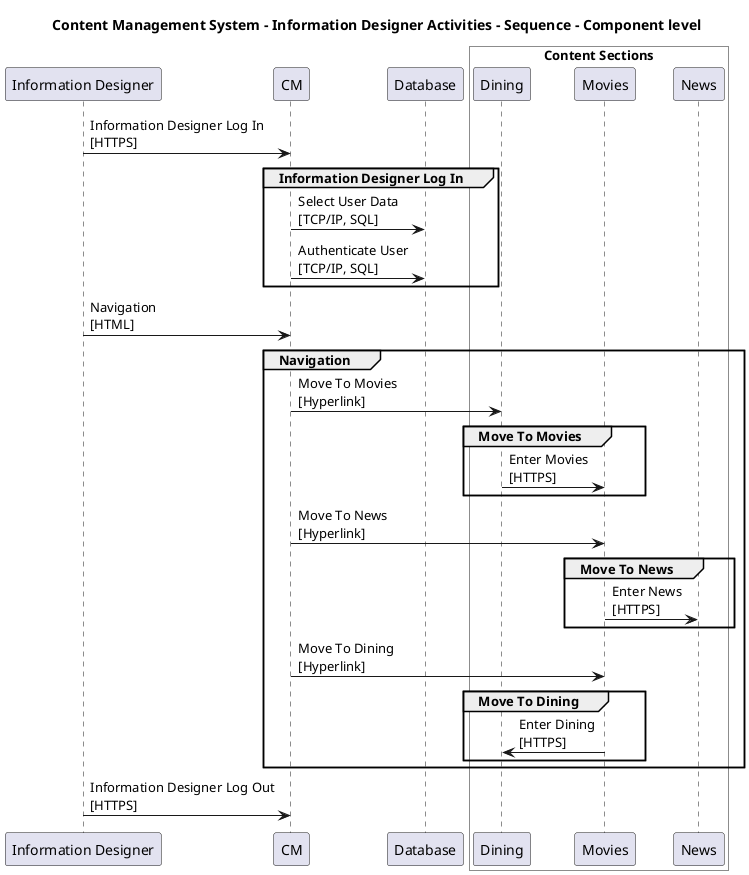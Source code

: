 @startuml

title Content Management System - Information Designer Activities - Sequence - Component level

participant "Information Designer" as ContentManagementSystem.Actors.InformationDesigner
participant "CM" as ContentManagementSystem.SoftwareSystems.CM
participant "Database" as ContentManagementSystem.SoftwareSystems.Database

box "Admin" #White
    
box "Content Sections" #White
    participant "Dining" as ContentManagementSystem.SoftwareSystems.Admin.Containers.ContentSections.Components.Dining
    participant "Movies" as ContentManagementSystem.SoftwareSystems.Admin.Containers.ContentSections.Components.Movies
    participant "News" as ContentManagementSystem.SoftwareSystems.Admin.Containers.ContentSections.Components.News
end box

end box


ContentManagementSystem.Actors.InformationDesigner -> ContentManagementSystem.SoftwareSystems.CM : Information Designer Log In\n[HTTPS]
group Information Designer Log In
ContentManagementSystem.SoftwareSystems.CM -> ContentManagementSystem.SoftwareSystems.Database : Select User Data\n[TCP/IP, SQL]
ContentManagementSystem.SoftwareSystems.CM -> ContentManagementSystem.SoftwareSystems.Database : Authenticate User\n[TCP/IP, SQL]
end
ContentManagementSystem.Actors.InformationDesigner -> ContentManagementSystem.SoftwareSystems.CM : Navigation\n[HTML]
group Navigation
ContentManagementSystem.SoftwareSystems.CM -> ContentManagementSystem.SoftwareSystems.Admin.Containers.ContentSections.Components.Dining : Move To Movies\n[Hyperlink]
group Move To Movies
ContentManagementSystem.SoftwareSystems.Admin.Containers.ContentSections.Components.Dining -> ContentManagementSystem.SoftwareSystems.Admin.Containers.ContentSections.Components.Movies : Enter Movies\n[HTTPS]
end
ContentManagementSystem.SoftwareSystems.CM -> ContentManagementSystem.SoftwareSystems.Admin.Containers.ContentSections.Components.Movies : Move To News\n[Hyperlink]
group Move To News
ContentManagementSystem.SoftwareSystems.Admin.Containers.ContentSections.Components.Movies -> ContentManagementSystem.SoftwareSystems.Admin.Containers.ContentSections.Components.News : Enter News\n[HTTPS]
end
ContentManagementSystem.SoftwareSystems.CM -> ContentManagementSystem.SoftwareSystems.Admin.Containers.ContentSections.Components.Movies : Move To Dining\n[Hyperlink]
group Move To Dining
ContentManagementSystem.SoftwareSystems.Admin.Containers.ContentSections.Components.Movies -> ContentManagementSystem.SoftwareSystems.Admin.Containers.ContentSections.Components.Dining : Enter Dining\n[HTTPS]
end
end
ContentManagementSystem.Actors.InformationDesigner -> ContentManagementSystem.SoftwareSystems.CM : Information Designer Log Out\n[HTTPS]


@enduml
